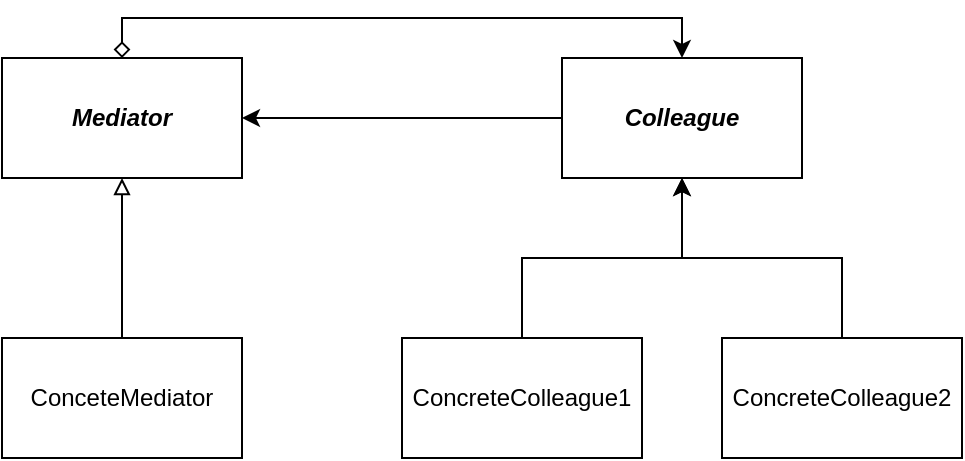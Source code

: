 <mxfile version="10.7.0" type="device"><diagram id="lCD7w0f2RIs3Pr83dUiz" name="Page-1"><mxGraphModel dx="1261" dy="824" grid="1" gridSize="10" guides="1" tooltips="1" connect="1" arrows="1" fold="1" page="1" pageScale="1" pageWidth="827" pageHeight="1169" math="0" shadow="0"><root><mxCell id="0"/><mxCell id="1" parent="0"/><mxCell id="PxoCNgeAGxW1lGTeZrhp-14" style="edgeStyle=orthogonalEdgeStyle;rounded=0;orthogonalLoop=1;jettySize=auto;html=1;entryX=0.5;entryY=0;entryDx=0;entryDy=0;endArrow=classic;endFill=1;startArrow=diamond;startFill=0;" edge="1" parent="1" source="PxoCNgeAGxW1lGTeZrhp-1" target="PxoCNgeAGxW1lGTeZrhp-2"><mxGeometry relative="1" as="geometry"><Array as="points"><mxPoint x="-20" y="180"/><mxPoint x="260" y="180"/></Array></mxGeometry></mxCell><mxCell id="PxoCNgeAGxW1lGTeZrhp-1" value="&lt;b&gt;&lt;i&gt;Mediator&lt;/i&gt;&lt;/b&gt;" style="rounded=0;whiteSpace=wrap;html=1;" vertex="1" parent="1"><mxGeometry x="-80" y="200" width="120" height="60" as="geometry"/></mxCell><mxCell id="PxoCNgeAGxW1lGTeZrhp-9" style="edgeStyle=orthogonalEdgeStyle;rounded=0;orthogonalLoop=1;jettySize=auto;html=1;entryX=1;entryY=0.5;entryDx=0;entryDy=0;" edge="1" parent="1" source="PxoCNgeAGxW1lGTeZrhp-2" target="PxoCNgeAGxW1lGTeZrhp-1"><mxGeometry relative="1" as="geometry"/></mxCell><mxCell id="PxoCNgeAGxW1lGTeZrhp-2" value="&lt;b&gt;&lt;i&gt;Colleague&lt;/i&gt;&lt;/b&gt;" style="rounded=0;whiteSpace=wrap;html=1;" vertex="1" parent="1"><mxGeometry x="200" y="200" width="120" height="60" as="geometry"/></mxCell><mxCell id="PxoCNgeAGxW1lGTeZrhp-10" style="edgeStyle=orthogonalEdgeStyle;rounded=0;orthogonalLoop=1;jettySize=auto;html=1;entryX=0.5;entryY=1;entryDx=0;entryDy=0;endArrow=block;endFill=0;" edge="1" parent="1" source="PxoCNgeAGxW1lGTeZrhp-3" target="PxoCNgeAGxW1lGTeZrhp-1"><mxGeometry relative="1" as="geometry"/></mxCell><mxCell id="PxoCNgeAGxW1lGTeZrhp-3" value="ConceteMediator" style="rounded=0;whiteSpace=wrap;html=1;" vertex="1" parent="1"><mxGeometry x="-80" y="340" width="120" height="60" as="geometry"/></mxCell><mxCell id="PxoCNgeAGxW1lGTeZrhp-7" style="edgeStyle=orthogonalEdgeStyle;rounded=0;orthogonalLoop=1;jettySize=auto;html=1;entryX=0.5;entryY=1;entryDx=0;entryDy=0;" edge="1" parent="1" source="PxoCNgeAGxW1lGTeZrhp-4" target="PxoCNgeAGxW1lGTeZrhp-2"><mxGeometry relative="1" as="geometry"/></mxCell><mxCell id="PxoCNgeAGxW1lGTeZrhp-4" value="ConcreteColleague1" style="rounded=0;whiteSpace=wrap;html=1;" vertex="1" parent="1"><mxGeometry x="120" y="340" width="120" height="60" as="geometry"/></mxCell><mxCell id="PxoCNgeAGxW1lGTeZrhp-8" style="edgeStyle=orthogonalEdgeStyle;rounded=0;orthogonalLoop=1;jettySize=auto;html=1;" edge="1" parent="1" source="PxoCNgeAGxW1lGTeZrhp-5"><mxGeometry relative="1" as="geometry"><mxPoint x="260" y="260" as="targetPoint"/><Array as="points"><mxPoint x="340" y="300"/><mxPoint x="260" y="300"/></Array></mxGeometry></mxCell><mxCell id="PxoCNgeAGxW1lGTeZrhp-5" value="ConcreteColleague2" style="rounded=0;whiteSpace=wrap;html=1;" vertex="1" parent="1"><mxGeometry x="280" y="340" width="120" height="60" as="geometry"/></mxCell></root></mxGraphModel></diagram></mxfile>
